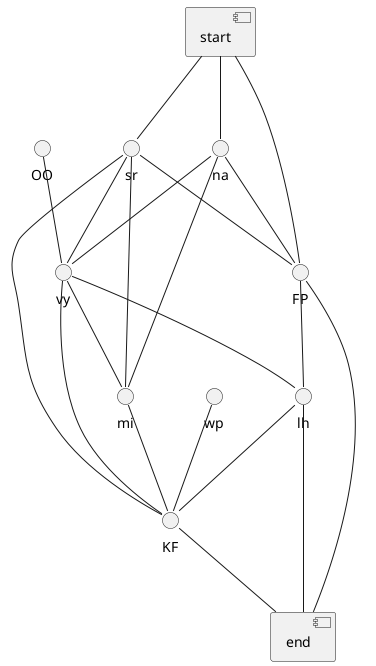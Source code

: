 @startuml
component start
component end
sr -- KF
OO -- vy
start -- FP
FP -- end
vy -- mi
vy -- KF
na -- vy
start -- sr
FP -- lh
sr -- FP
na -- FP
KF -- end
na -- mi
lh -- KF
lh -- end
start -- na
wp -- KF
mi -- KF
sr -- vy
vy -- lh
sr -- mi
@enduml